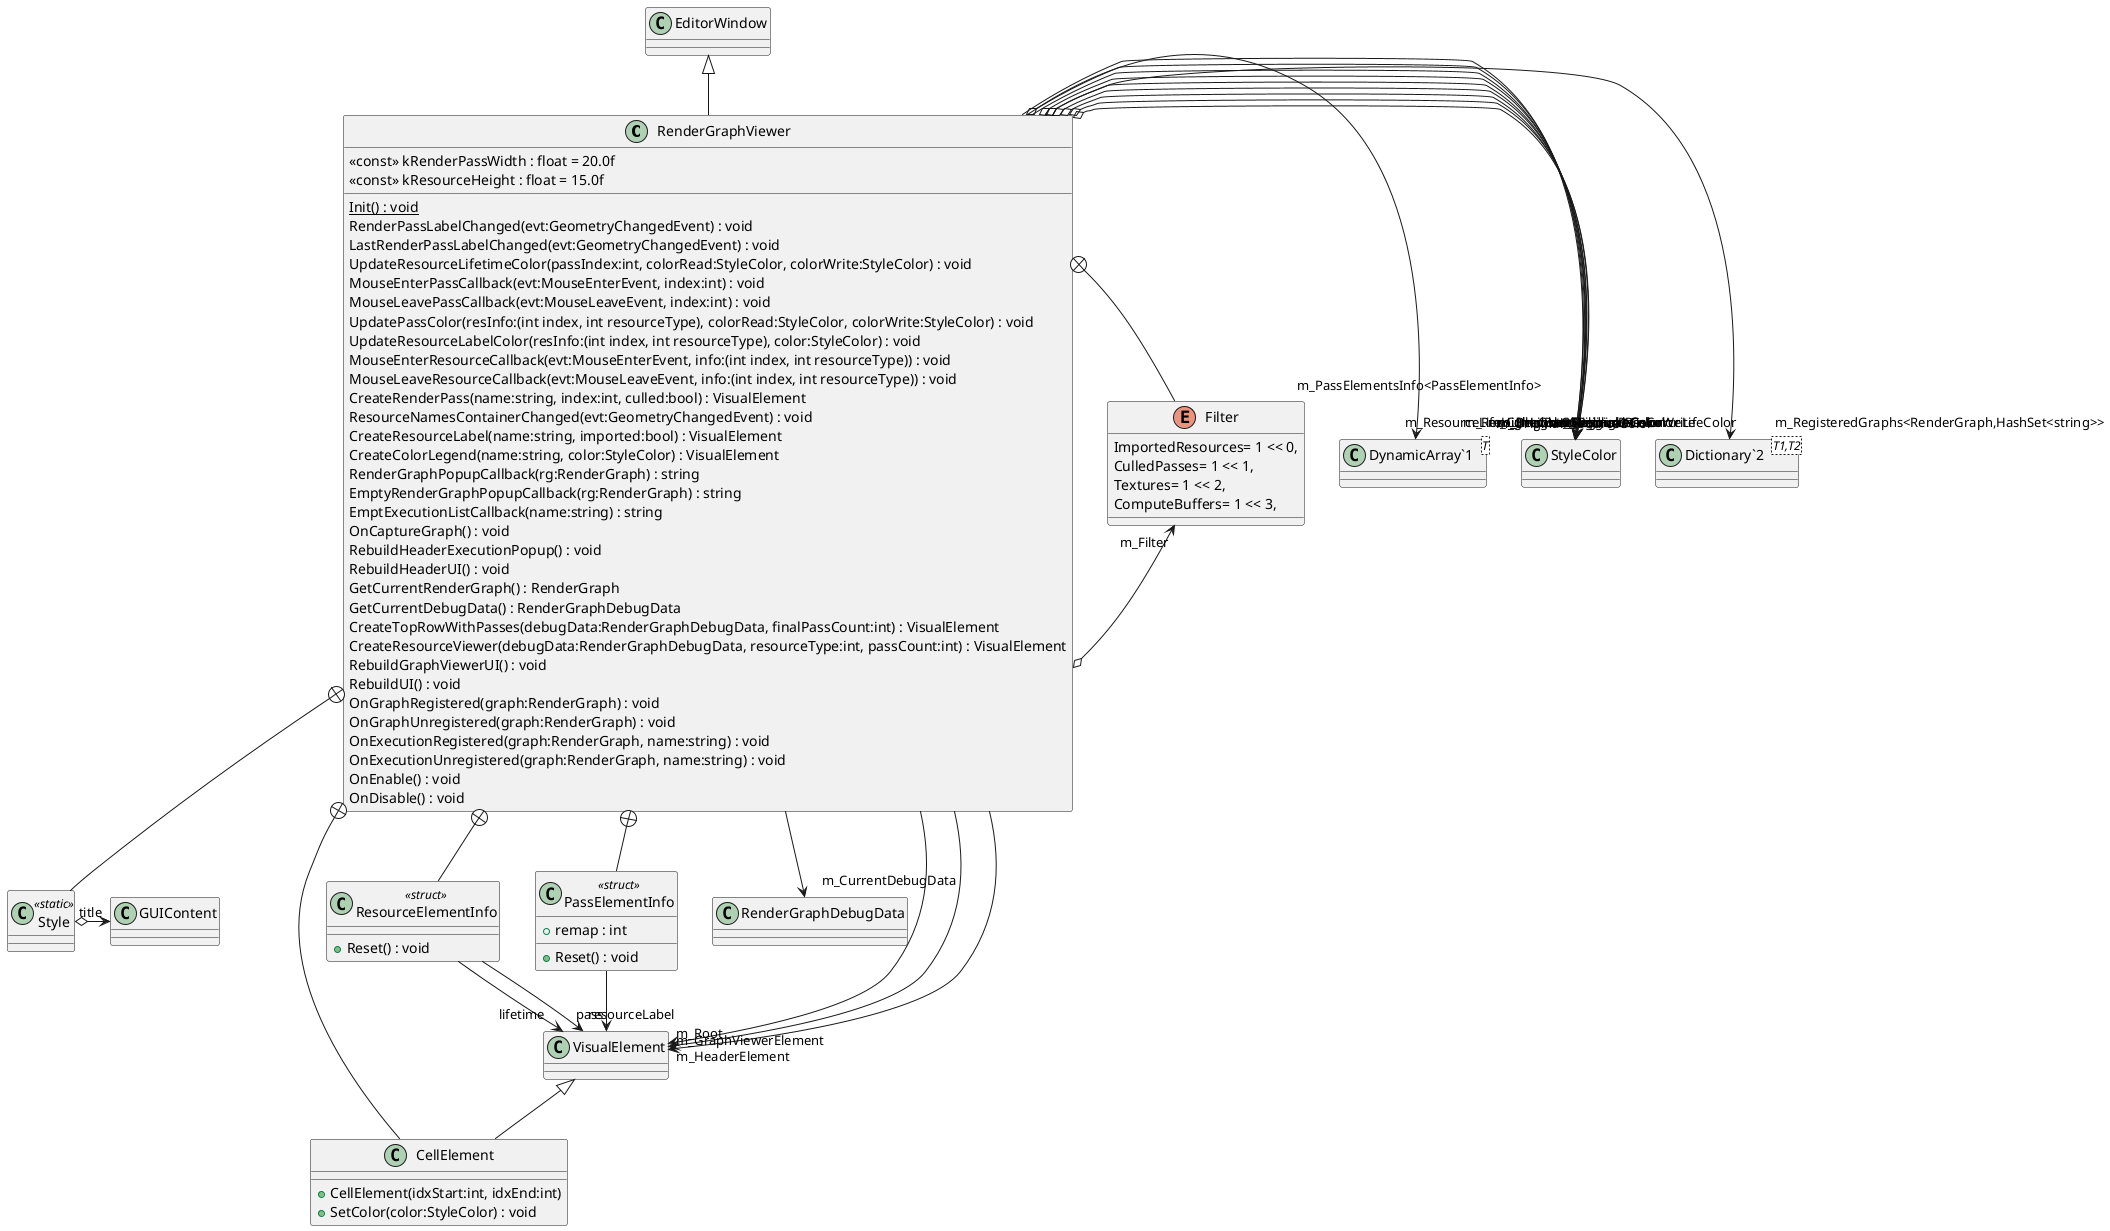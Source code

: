 @startuml
class RenderGraphViewer {
    <<const>> kRenderPassWidth : float = 20.0f
    <<const>> kResourceHeight : float = 15.0f
    {static} Init() : void
    RenderPassLabelChanged(evt:GeometryChangedEvent) : void
    LastRenderPassLabelChanged(evt:GeometryChangedEvent) : void
    UpdateResourceLifetimeColor(passIndex:int, colorRead:StyleColor, colorWrite:StyleColor) : void
    MouseEnterPassCallback(evt:MouseEnterEvent, index:int) : void
    MouseLeavePassCallback(evt:MouseLeaveEvent, index:int) : void
    UpdatePassColor(resInfo:(int index, int resourceType), colorRead:StyleColor, colorWrite:StyleColor) : void
    UpdateResourceLabelColor(resInfo:(int index, int resourceType), color:StyleColor) : void
    MouseEnterResourceCallback(evt:MouseEnterEvent, info:(int index, int resourceType)) : void
    MouseLeaveResourceCallback(evt:MouseLeaveEvent, info:(int index, int resourceType)) : void
    CreateRenderPass(name:string, index:int, culled:bool) : VisualElement
    ResourceNamesContainerChanged(evt:GeometryChangedEvent) : void
    CreateResourceLabel(name:string, imported:bool) : VisualElement
    CreateColorLegend(name:string, color:StyleColor) : VisualElement
    RenderGraphPopupCallback(rg:RenderGraph) : string
    EmptyRenderGraphPopupCallback(rg:RenderGraph) : string
    EmptExecutionListCallback(name:string) : string
    OnCaptureGraph() : void
    RebuildHeaderExecutionPopup() : void
    RebuildHeaderUI() : void
    GetCurrentRenderGraph() : RenderGraph
    GetCurrentDebugData() : RenderGraphDebugData
    CreateTopRowWithPasses(debugData:RenderGraphDebugData, finalPassCount:int) : VisualElement
    CreateResourceViewer(debugData:RenderGraphDebugData, resourceType:int, passCount:int) : VisualElement
    RebuildGraphViewerUI() : void
    RebuildUI() : void
    OnGraphRegistered(graph:RenderGraph) : void
    OnGraphUnregistered(graph:RenderGraph) : void
    OnExecutionRegistered(graph:RenderGraph, name:string) : void
    OnExecutionUnregistered(graph:RenderGraph, name:string) : void
    OnEnable() : void
    OnDisable() : void
}
class Style <<static>> {
}
class CellElement {
    + CellElement(idxStart:int, idxEnd:int)
    + SetColor(color:StyleColor) : void
}
enum Filter {
    ImportedResources= 1 << 0,
    CulledPasses= 1 << 1,
    Textures= 1 << 2,
    ComputeBuffers= 1 << 3,
}
class ResourceElementInfo <<struct>> {
    + Reset() : void
}
class PassElementInfo <<struct>> {
    + remap : int
    + Reset() : void
}
class "Dictionary`2"<T1,T2> {
}
class "DynamicArray`1"<T> {
}
EditorWindow <|-- RenderGraphViewer
RenderGraphViewer o-> "m_RegisteredGraphs<RenderGraph,HashSet<string>>" "Dictionary`2"
RenderGraphViewer --> "m_CurrentDebugData" RenderGraphDebugData
RenderGraphViewer --> "m_Root" VisualElement
RenderGraphViewer --> "m_HeaderElement" VisualElement
RenderGraphViewer --> "m_GraphViewerElement" VisualElement
RenderGraphViewer o-> "m_ResourceColorRead" StyleColor
RenderGraphViewer o-> "m_ResourceColorWrite" StyleColor
RenderGraphViewer o-> "m_ImportedResourceColor" StyleColor
RenderGraphViewer o-> "m_CulledPassColor" StyleColor
RenderGraphViewer o-> "m_ResourceHighlightColor" StyleColor
RenderGraphViewer o-> "m_ResourceLifeHighLightColor" StyleColor
RenderGraphViewer --> "m_OriginalResourceLifeColor" StyleColor
RenderGraphViewer --> "m_OriginalPassColor" StyleColor
RenderGraphViewer --> "m_OriginalResourceColor" StyleColor
RenderGraphViewer o-> "m_PassElementsInfo<PassElementInfo>" "DynamicArray`1"
RenderGraphViewer o-> "m_Filter" Filter
RenderGraphViewer +-- Style
Style o-> "title" GUIContent
RenderGraphViewer +-- CellElement
VisualElement <|-- CellElement
RenderGraphViewer +-- Filter
RenderGraphViewer +-- ResourceElementInfo
ResourceElementInfo --> "lifetime" VisualElement
ResourceElementInfo --> "resourceLabel" VisualElement
RenderGraphViewer +-- PassElementInfo
PassElementInfo --> "pass" VisualElement
@enduml
